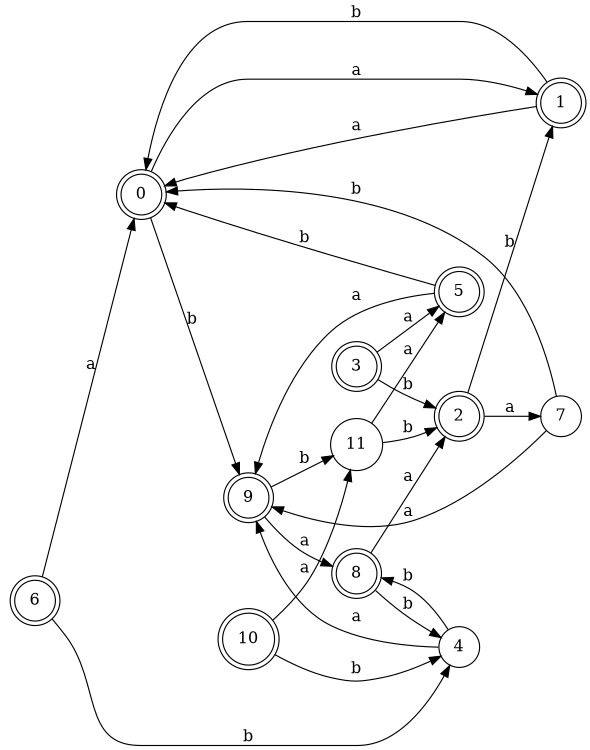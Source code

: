 digraph n10_4 {
__start0 [label="" shape="none"];

rankdir=LR;
size="8,5";

s0 [style="rounded,filled", color="black", fillcolor="white" shape="doublecircle", label="0"];
s1 [style="rounded,filled", color="black", fillcolor="white" shape="doublecircle", label="1"];
s2 [style="rounded,filled", color="black", fillcolor="white" shape="doublecircle", label="2"];
s3 [style="rounded,filled", color="black", fillcolor="white" shape="doublecircle", label="3"];
s4 [style="filled", color="black", fillcolor="white" shape="circle", label="4"];
s5 [style="rounded,filled", color="black", fillcolor="white" shape="doublecircle", label="5"];
s6 [style="rounded,filled", color="black", fillcolor="white" shape="doublecircle", label="6"];
s7 [style="filled", color="black", fillcolor="white" shape="circle", label="7"];
s8 [style="rounded,filled", color="black", fillcolor="white" shape="doublecircle", label="8"];
s9 [style="rounded,filled", color="black", fillcolor="white" shape="doublecircle", label="9"];
s10 [style="rounded,filled", color="black", fillcolor="white" shape="doublecircle", label="10"];
s11 [style="filled", color="black", fillcolor="white" shape="circle", label="11"];
s0 -> s1 [label="a"];
s0 -> s9 [label="b"];
s1 -> s0 [label="a"];
s1 -> s0 [label="b"];
s2 -> s7 [label="a"];
s2 -> s1 [label="b"];
s3 -> s5 [label="a"];
s3 -> s2 [label="b"];
s4 -> s9 [label="a"];
s4 -> s8 [label="b"];
s5 -> s9 [label="a"];
s5 -> s0 [label="b"];
s6 -> s0 [label="a"];
s6 -> s4 [label="b"];
s7 -> s9 [label="a"];
s7 -> s0 [label="b"];
s8 -> s2 [label="a"];
s8 -> s4 [label="b"];
s9 -> s8 [label="a"];
s9 -> s11 [label="b"];
s10 -> s11 [label="a"];
s10 -> s4 [label="b"];
s11 -> s5 [label="a"];
s11 -> s2 [label="b"];

}